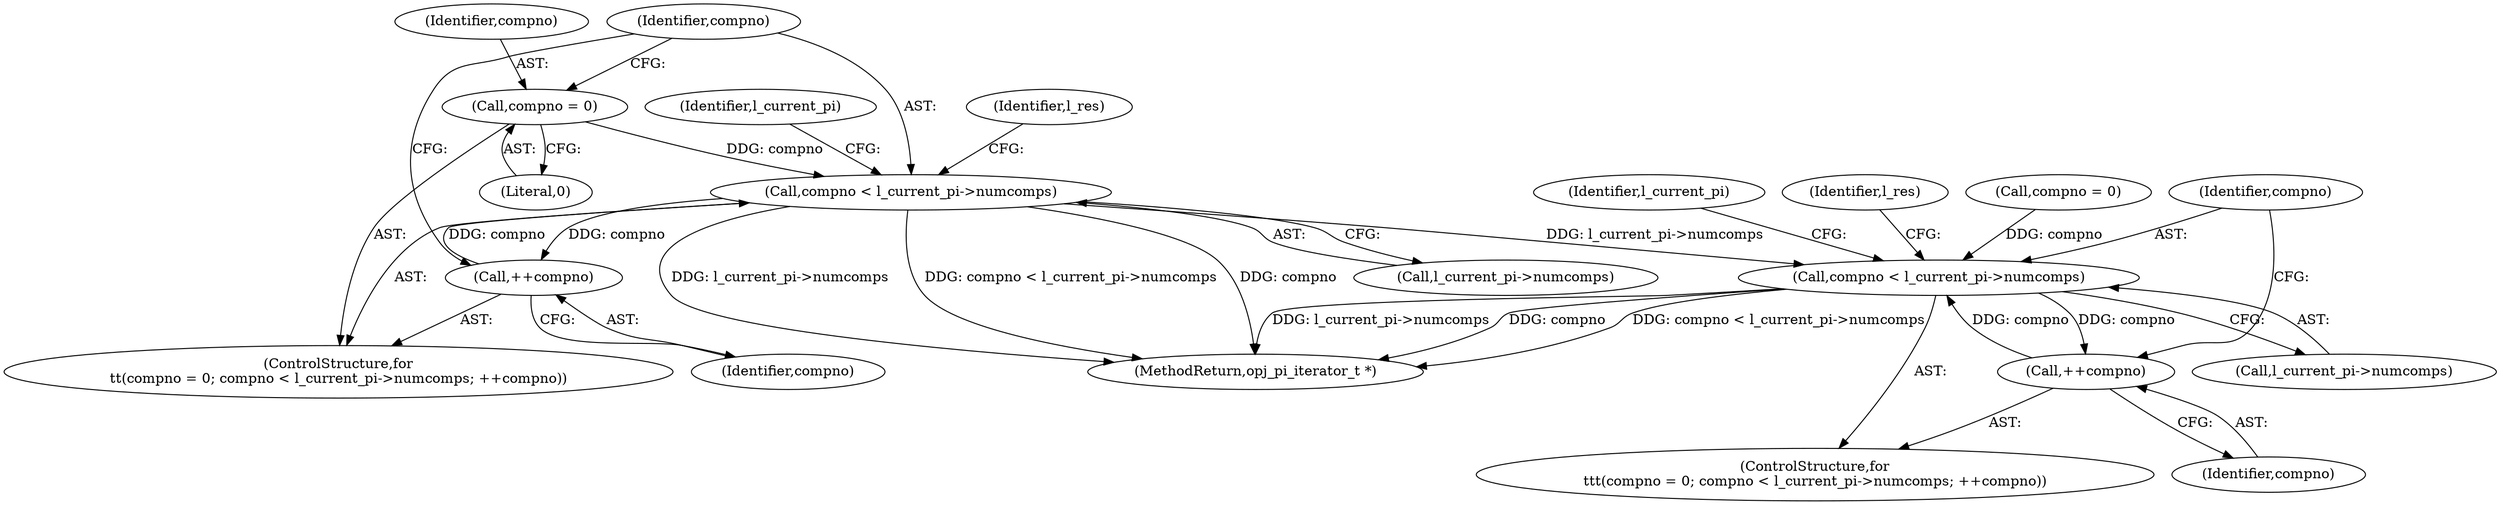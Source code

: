 digraph "0_openjpeg_ef01f18dfc6780b776d0674ed3e7415c6ef54d24@pointer" {
"1000440" [label="(Call,compno < l_current_pi->numcomps)"];
"1000437" [label="(Call,compno = 0)"];
"1000445" [label="(Call,++compno)"];
"1000440" [label="(Call,compno < l_current_pi->numcomps)"];
"1000592" [label="(Call,compno < l_current_pi->numcomps)"];
"1000597" [label="(Call,++compno)"];
"1000522" [label="(Identifier,l_current_pi)"];
"1000675" [label="(Identifier,l_current_pi)"];
"1000442" [label="(Call,l_current_pi->numcomps)"];
"1000593" [label="(Identifier,compno)"];
"1000438" [label="(Identifier,compno)"];
"1000592" [label="(Call,compno < l_current_pi->numcomps)"];
"1000713" [label="(MethodReturn,opj_pi_iterator_t *)"];
"1000588" [label="(ControlStructure,for\n\t\t\t(compno = 0; compno < l_current_pi->numcomps; ++compno))"];
"1000602" [label="(Identifier,l_res)"];
"1000437" [label="(Call,compno = 0)"];
"1000597" [label="(Call,++compno)"];
"1000446" [label="(Identifier,compno)"];
"1000441" [label="(Identifier,compno)"];
"1000450" [label="(Identifier,l_res)"];
"1000598" [label="(Identifier,compno)"];
"1000594" [label="(Call,l_current_pi->numcomps)"];
"1000440" [label="(Call,compno < l_current_pi->numcomps)"];
"1000436" [label="(ControlStructure,for\n\t\t(compno = 0; compno < l_current_pi->numcomps; ++compno))"];
"1000445" [label="(Call,++compno)"];
"1000589" [label="(Call,compno = 0)"];
"1000439" [label="(Literal,0)"];
"1000440" -> "1000436"  [label="AST: "];
"1000440" -> "1000442"  [label="CFG: "];
"1000441" -> "1000440"  [label="AST: "];
"1000442" -> "1000440"  [label="AST: "];
"1000450" -> "1000440"  [label="CFG: "];
"1000522" -> "1000440"  [label="CFG: "];
"1000440" -> "1000713"  [label="DDG: l_current_pi->numcomps"];
"1000440" -> "1000713"  [label="DDG: compno < l_current_pi->numcomps"];
"1000440" -> "1000713"  [label="DDG: compno"];
"1000437" -> "1000440"  [label="DDG: compno"];
"1000445" -> "1000440"  [label="DDG: compno"];
"1000440" -> "1000445"  [label="DDG: compno"];
"1000440" -> "1000592"  [label="DDG: l_current_pi->numcomps"];
"1000437" -> "1000436"  [label="AST: "];
"1000437" -> "1000439"  [label="CFG: "];
"1000438" -> "1000437"  [label="AST: "];
"1000439" -> "1000437"  [label="AST: "];
"1000441" -> "1000437"  [label="CFG: "];
"1000445" -> "1000436"  [label="AST: "];
"1000445" -> "1000446"  [label="CFG: "];
"1000446" -> "1000445"  [label="AST: "];
"1000441" -> "1000445"  [label="CFG: "];
"1000592" -> "1000588"  [label="AST: "];
"1000592" -> "1000594"  [label="CFG: "];
"1000593" -> "1000592"  [label="AST: "];
"1000594" -> "1000592"  [label="AST: "];
"1000602" -> "1000592"  [label="CFG: "];
"1000675" -> "1000592"  [label="CFG: "];
"1000592" -> "1000713"  [label="DDG: compno < l_current_pi->numcomps"];
"1000592" -> "1000713"  [label="DDG: l_current_pi->numcomps"];
"1000592" -> "1000713"  [label="DDG: compno"];
"1000597" -> "1000592"  [label="DDG: compno"];
"1000589" -> "1000592"  [label="DDG: compno"];
"1000592" -> "1000597"  [label="DDG: compno"];
"1000597" -> "1000588"  [label="AST: "];
"1000597" -> "1000598"  [label="CFG: "];
"1000598" -> "1000597"  [label="AST: "];
"1000593" -> "1000597"  [label="CFG: "];
}
